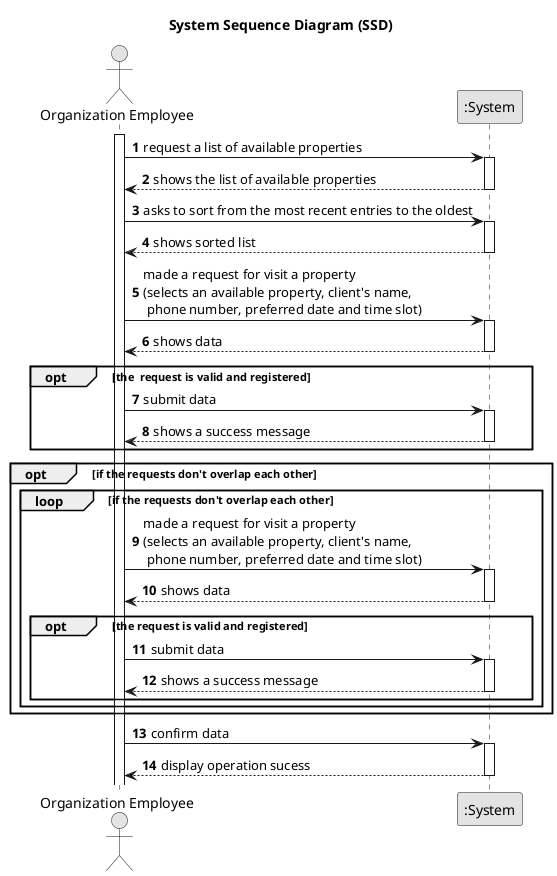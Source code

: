 @startuml
skinparam monochrome true
skinparam packageStyle rectangle
skinparam shadowing false

title System Sequence Diagram (SSD)

autonumber

actor "Organization Employee" as Employee
participant ":System" as System

activate Employee


    Employee -> System : request a list of available properties
    activate System

        System --> Employee : shows the list of available properties
    deactivate System

    Employee -> System : asks to sort from the most recent entries to the oldest
    activate System

        System --> Employee : shows sorted list
    deactivate System


    Employee -> System : made a request for visit a property \n(selects an available property, client's name,\n phone number, preferred date and time slot)
    activate System

        System --> Employee : shows data
    deactivate System

opt the  request is valid and registered

     Employee -> System : submit data
        activate System

        System --> Employee : shows a success message
    deactivate System
end

opt if the requests don't overlap each other
loop  if the requests don't overlap each other
    Employee -> System : made a request for visit a property \n(selects an available property, client's name,\n phone number, preferred date and time slot)
        activate System


            System --> Employee : shows data
        deactivate System

opt  the request is valid and registered

     Employee -> System : submit data
        activate System

        System --> Employee : shows a success message
    deactivate System

end
end
end

Employee -> System : confirm data

     activate System

            System --> Employee : display operation sucess
     deactivate System



@enduml